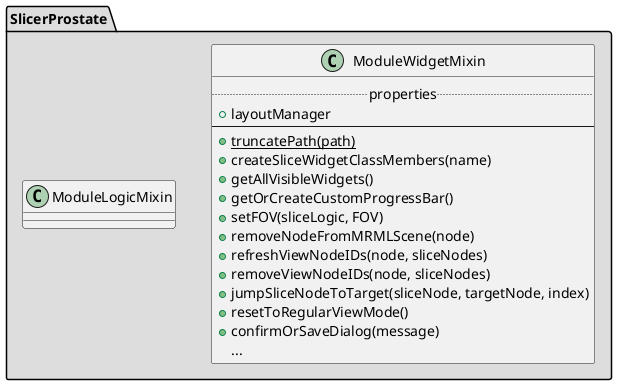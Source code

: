 @startuml

package "SlicerProstate" #DDDDDD {
  class ModuleWidgetMixin {
    .. properties ..
    + layoutManager
    --
    + {static} truncatePath(path)
    + createSliceWidgetClassMembers(name)
    + getAllVisibleWidgets()
    + getOrCreateCustomProgressBar()
    + setFOV(sliceLogic, FOV)
    + removeNodeFromMRMLScene(node)
    + refreshViewNodeIDs(node, sliceNodes)
    + removeViewNodeIDs(node, sliceNodes)
    + jumpSliceNodeToTarget(sliceNode, targetNode, index)
    + resetToRegularViewMode()
    + confirmOrSaveDialog(message)
    ...
  }
  class ModuleLogicMixin

}

@enduml